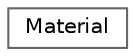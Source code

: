 digraph "Graphical Class Hierarchy"
{
 // LATEX_PDF_SIZE
  bgcolor="transparent";
  edge [fontname=Helvetica,fontsize=10,labelfontname=Helvetica,labelfontsize=10];
  node [fontname=Helvetica,fontsize=10,shape=box,height=0.2,width=0.4];
  rankdir="LR";
  Node0 [id="Node000000",label="Material",height=0.2,width=0.4,color="grey40", fillcolor="white", style="filled",URL="$structMaterial.html",tooltip="Structure representing a material with various properties."];
}
